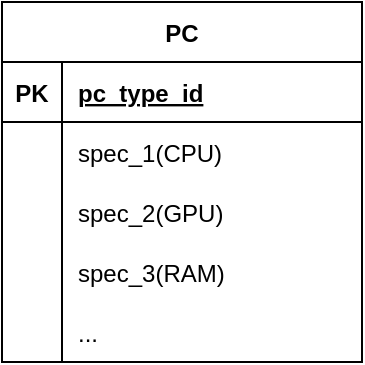 <mxfile version="20.8.20" type="github">
  <diagram name="Page-1" id="g9_BC2PfqazqCAa2V8zf">
    <mxGraphModel dx="636" dy="335" grid="1" gridSize="10" guides="1" tooltips="1" connect="1" arrows="1" fold="1" page="1" pageScale="1" pageWidth="850" pageHeight="1100" math="0" shadow="0">
      <root>
        <mxCell id="0" />
        <mxCell id="1" parent="0" />
        <mxCell id="RIhuQusYxNmIp5yc1HoH-1" value="PC" style="shape=table;startSize=30;container=1;collapsible=1;childLayout=tableLayout;fixedRows=1;rowLines=0;fontStyle=1;align=center;resizeLast=1;" vertex="1" parent="1">
          <mxGeometry x="440" y="190" width="180" height="180" as="geometry" />
        </mxCell>
        <mxCell id="RIhuQusYxNmIp5yc1HoH-2" value="" style="shape=tableRow;horizontal=0;startSize=0;swimlaneHead=0;swimlaneBody=0;fillColor=none;collapsible=0;dropTarget=0;points=[[0,0.5],[1,0.5]];portConstraint=eastwest;top=0;left=0;right=0;bottom=1;" vertex="1" parent="RIhuQusYxNmIp5yc1HoH-1">
          <mxGeometry y="30" width="180" height="30" as="geometry" />
        </mxCell>
        <mxCell id="RIhuQusYxNmIp5yc1HoH-3" value="PK" style="shape=partialRectangle;connectable=0;fillColor=none;top=0;left=0;bottom=0;right=0;fontStyle=1;overflow=hidden;" vertex="1" parent="RIhuQusYxNmIp5yc1HoH-2">
          <mxGeometry width="30" height="30" as="geometry">
            <mxRectangle width="30" height="30" as="alternateBounds" />
          </mxGeometry>
        </mxCell>
        <mxCell id="RIhuQusYxNmIp5yc1HoH-4" value="pc_type_id" style="shape=partialRectangle;connectable=0;fillColor=none;top=0;left=0;bottom=0;right=0;align=left;spacingLeft=6;fontStyle=5;overflow=hidden;" vertex="1" parent="RIhuQusYxNmIp5yc1HoH-2">
          <mxGeometry x="30" width="150" height="30" as="geometry">
            <mxRectangle width="150" height="30" as="alternateBounds" />
          </mxGeometry>
        </mxCell>
        <mxCell id="RIhuQusYxNmIp5yc1HoH-5" value="" style="shape=tableRow;horizontal=0;startSize=0;swimlaneHead=0;swimlaneBody=0;fillColor=none;collapsible=0;dropTarget=0;points=[[0,0.5],[1,0.5]];portConstraint=eastwest;top=0;left=0;right=0;bottom=0;" vertex="1" parent="RIhuQusYxNmIp5yc1HoH-1">
          <mxGeometry y="60" width="180" height="30" as="geometry" />
        </mxCell>
        <mxCell id="RIhuQusYxNmIp5yc1HoH-6" value="" style="shape=partialRectangle;connectable=0;fillColor=none;top=0;left=0;bottom=0;right=0;editable=1;overflow=hidden;" vertex="1" parent="RIhuQusYxNmIp5yc1HoH-5">
          <mxGeometry width="30" height="30" as="geometry">
            <mxRectangle width="30" height="30" as="alternateBounds" />
          </mxGeometry>
        </mxCell>
        <mxCell id="RIhuQusYxNmIp5yc1HoH-7" value="spec_1(CPU)" style="shape=partialRectangle;connectable=0;fillColor=none;top=0;left=0;bottom=0;right=0;align=left;spacingLeft=6;overflow=hidden;" vertex="1" parent="RIhuQusYxNmIp5yc1HoH-5">
          <mxGeometry x="30" width="150" height="30" as="geometry">
            <mxRectangle width="150" height="30" as="alternateBounds" />
          </mxGeometry>
        </mxCell>
        <mxCell id="RIhuQusYxNmIp5yc1HoH-14" value="" style="shape=tableRow;horizontal=0;startSize=0;swimlaneHead=0;swimlaneBody=0;fillColor=none;collapsible=0;dropTarget=0;points=[[0,0.5],[1,0.5]];portConstraint=eastwest;top=0;left=0;right=0;bottom=0;" vertex="1" parent="RIhuQusYxNmIp5yc1HoH-1">
          <mxGeometry y="90" width="180" height="30" as="geometry" />
        </mxCell>
        <mxCell id="RIhuQusYxNmIp5yc1HoH-15" value="" style="shape=partialRectangle;connectable=0;fillColor=none;top=0;left=0;bottom=0;right=0;editable=1;overflow=hidden;" vertex="1" parent="RIhuQusYxNmIp5yc1HoH-14">
          <mxGeometry width="30" height="30" as="geometry">
            <mxRectangle width="30" height="30" as="alternateBounds" />
          </mxGeometry>
        </mxCell>
        <mxCell id="RIhuQusYxNmIp5yc1HoH-16" value="spec_2(GPU)" style="shape=partialRectangle;connectable=0;fillColor=none;top=0;left=0;bottom=0;right=0;align=left;spacingLeft=6;overflow=hidden;" vertex="1" parent="RIhuQusYxNmIp5yc1HoH-14">
          <mxGeometry x="30" width="150" height="30" as="geometry">
            <mxRectangle width="150" height="30" as="alternateBounds" />
          </mxGeometry>
        </mxCell>
        <mxCell id="RIhuQusYxNmIp5yc1HoH-8" value="" style="shape=tableRow;horizontal=0;startSize=0;swimlaneHead=0;swimlaneBody=0;fillColor=none;collapsible=0;dropTarget=0;points=[[0,0.5],[1,0.5]];portConstraint=eastwest;top=0;left=0;right=0;bottom=0;" vertex="1" parent="RIhuQusYxNmIp5yc1HoH-1">
          <mxGeometry y="120" width="180" height="30" as="geometry" />
        </mxCell>
        <mxCell id="RIhuQusYxNmIp5yc1HoH-9" value="" style="shape=partialRectangle;connectable=0;fillColor=none;top=0;left=0;bottom=0;right=0;editable=1;overflow=hidden;" vertex="1" parent="RIhuQusYxNmIp5yc1HoH-8">
          <mxGeometry width="30" height="30" as="geometry">
            <mxRectangle width="30" height="30" as="alternateBounds" />
          </mxGeometry>
        </mxCell>
        <mxCell id="RIhuQusYxNmIp5yc1HoH-10" value="spec_3(RAM)" style="shape=partialRectangle;connectable=0;fillColor=none;top=0;left=0;bottom=0;right=0;align=left;spacingLeft=6;overflow=hidden;" vertex="1" parent="RIhuQusYxNmIp5yc1HoH-8">
          <mxGeometry x="30" width="150" height="30" as="geometry">
            <mxRectangle width="150" height="30" as="alternateBounds" />
          </mxGeometry>
        </mxCell>
        <mxCell id="RIhuQusYxNmIp5yc1HoH-11" value="" style="shape=tableRow;horizontal=0;startSize=0;swimlaneHead=0;swimlaneBody=0;fillColor=none;collapsible=0;dropTarget=0;points=[[0,0.5],[1,0.5]];portConstraint=eastwest;top=0;left=0;right=0;bottom=0;" vertex="1" parent="RIhuQusYxNmIp5yc1HoH-1">
          <mxGeometry y="150" width="180" height="30" as="geometry" />
        </mxCell>
        <mxCell id="RIhuQusYxNmIp5yc1HoH-12" value="" style="shape=partialRectangle;connectable=0;fillColor=none;top=0;left=0;bottom=0;right=0;editable=1;overflow=hidden;" vertex="1" parent="RIhuQusYxNmIp5yc1HoH-11">
          <mxGeometry width="30" height="30" as="geometry">
            <mxRectangle width="30" height="30" as="alternateBounds" />
          </mxGeometry>
        </mxCell>
        <mxCell id="RIhuQusYxNmIp5yc1HoH-13" value="..." style="shape=partialRectangle;connectable=0;fillColor=none;top=0;left=0;bottom=0;right=0;align=left;spacingLeft=6;overflow=hidden;" vertex="1" parent="RIhuQusYxNmIp5yc1HoH-11">
          <mxGeometry x="30" width="150" height="30" as="geometry">
            <mxRectangle width="150" height="30" as="alternateBounds" />
          </mxGeometry>
        </mxCell>
      </root>
    </mxGraphModel>
  </diagram>
</mxfile>
